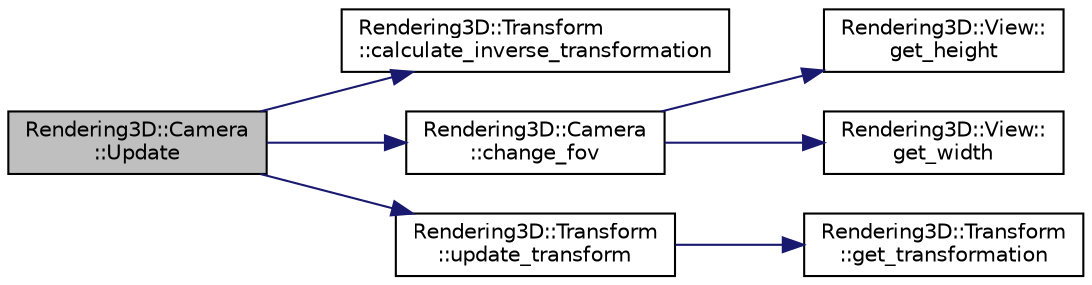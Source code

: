 digraph "Rendering3D::Camera::Update"
{
 // LATEX_PDF_SIZE
  edge [fontname="Helvetica",fontsize="10",labelfontname="Helvetica",labelfontsize="10"];
  node [fontname="Helvetica",fontsize="10",shape=record];
  rankdir="LR";
  Node1 [label="Rendering3D::Camera\l::Update",height=0.2,width=0.4,color="black", fillcolor="grey75", style="filled", fontcolor="black",tooltip="Update the camera."];
  Node1 -> Node2 [color="midnightblue",fontsize="10",style="solid",fontname="Helvetica"];
  Node2 [label="Rendering3D::Transform\l::calculate_inverse_transformation",height=0.2,width=0.4,color="black", fillcolor="white", style="filled",URL="$struct_rendering3_d_1_1_transform.html#a749f01aa7095f812407aa2c7d9c6b853",tooltip="Calculates the inverse transformation"];
  Node1 -> Node3 [color="midnightblue",fontsize="10",style="solid",fontname="Helvetica"];
  Node3 [label="Rendering3D::Camera\l::change_fov",height=0.2,width=0.4,color="black", fillcolor="white", style="filled",URL="$class_rendering3_d_1_1_camera.html#a065eb2954f1d4aeb504cde517e7bcf39",tooltip="Change the field of view."];
  Node3 -> Node4 [color="midnightblue",fontsize="10",style="solid",fontname="Helvetica"];
  Node4 [label="Rendering3D::View::\lget_height",height=0.2,width=0.4,color="black", fillcolor="white", style="filled",URL="$class_rendering3_d_1_1_view.html#a0a88d889fca2c252e2567cb0742cc83f",tooltip="Gets the height of the view as copy."];
  Node3 -> Node5 [color="midnightblue",fontsize="10",style="solid",fontname="Helvetica"];
  Node5 [label="Rendering3D::View::\lget_width",height=0.2,width=0.4,color="black", fillcolor="white", style="filled",URL="$class_rendering3_d_1_1_view.html#aee68b3e26be5c844d3f0a8680d769737",tooltip="Gets the width of the view as copy."];
  Node1 -> Node6 [color="midnightblue",fontsize="10",style="solid",fontname="Helvetica"];
  Node6 [label="Rendering3D::Transform\l::update_transform",height=0.2,width=0.4,color="black", fillcolor="white", style="filled",URL="$struct_rendering3_d_1_1_transform.html#a00657478bb3ff04701673758304dc8d2",tooltip="Updates the transform"];
  Node6 -> Node7 [color="midnightblue",fontsize="10",style="solid",fontname="Helvetica"];
  Node7 [label="Rendering3D::Transform\l::get_transformation",height=0.2,width=0.4,color="black", fillcolor="white", style="filled",URL="$struct_rendering3_d_1_1_transform.html#adbdf82d5441c3942b93306bf203482fd",tooltip="Gets the transformation as copy."];
}
